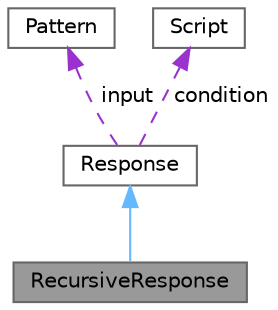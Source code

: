 digraph "RecursiveResponse"
{
 // LATEX_PDF_SIZE
  bgcolor="transparent";
  edge [fontname=Helvetica,fontsize=10,labelfontname=Helvetica,labelfontsize=10];
  node [fontname=Helvetica,fontsize=10,shape=box,height=0.2,width=0.4];
  Node1 [label="RecursiveResponse",height=0.2,width=0.4,color="gray40", fillcolor="grey60", style="filled", fontcolor="black",tooltip="Response that can evaluate multiple conditions."];
  Node2 -> Node1 [dir="back",color="steelblue1",style="solid"];
  Node2 [label="Response",height=0.2,width=0.4,color="gray40", fillcolor="white", style="filled",URL="$classcom_1_1github_1_1miguelmj_1_1Response.html",tooltip="Base class for responses."];
  Node3 -> Node2 [dir="back",color="darkorchid3",style="dashed",label=" input" ];
  Node3 [label="Pattern",height=0.2,width=0.4,color="gray40", fillcolor="white", style="filled",URL="$classcom_1_1github_1_1miguelmj_1_1Pattern.html",tooltip="Input matcher and output generator."];
  Node4 -> Node2 [dir="back",color="darkorchid3",style="dashed",label=" condition" ];
  Node4 [label="Script",height=0.2,width=0.4,color="gray40", fillcolor="white", style="filled",URL="$classcom_1_1github_1_1miguelmj_1_1Script.html",tooltip="Python script that can be executed or evaluated as a condition."];
}
